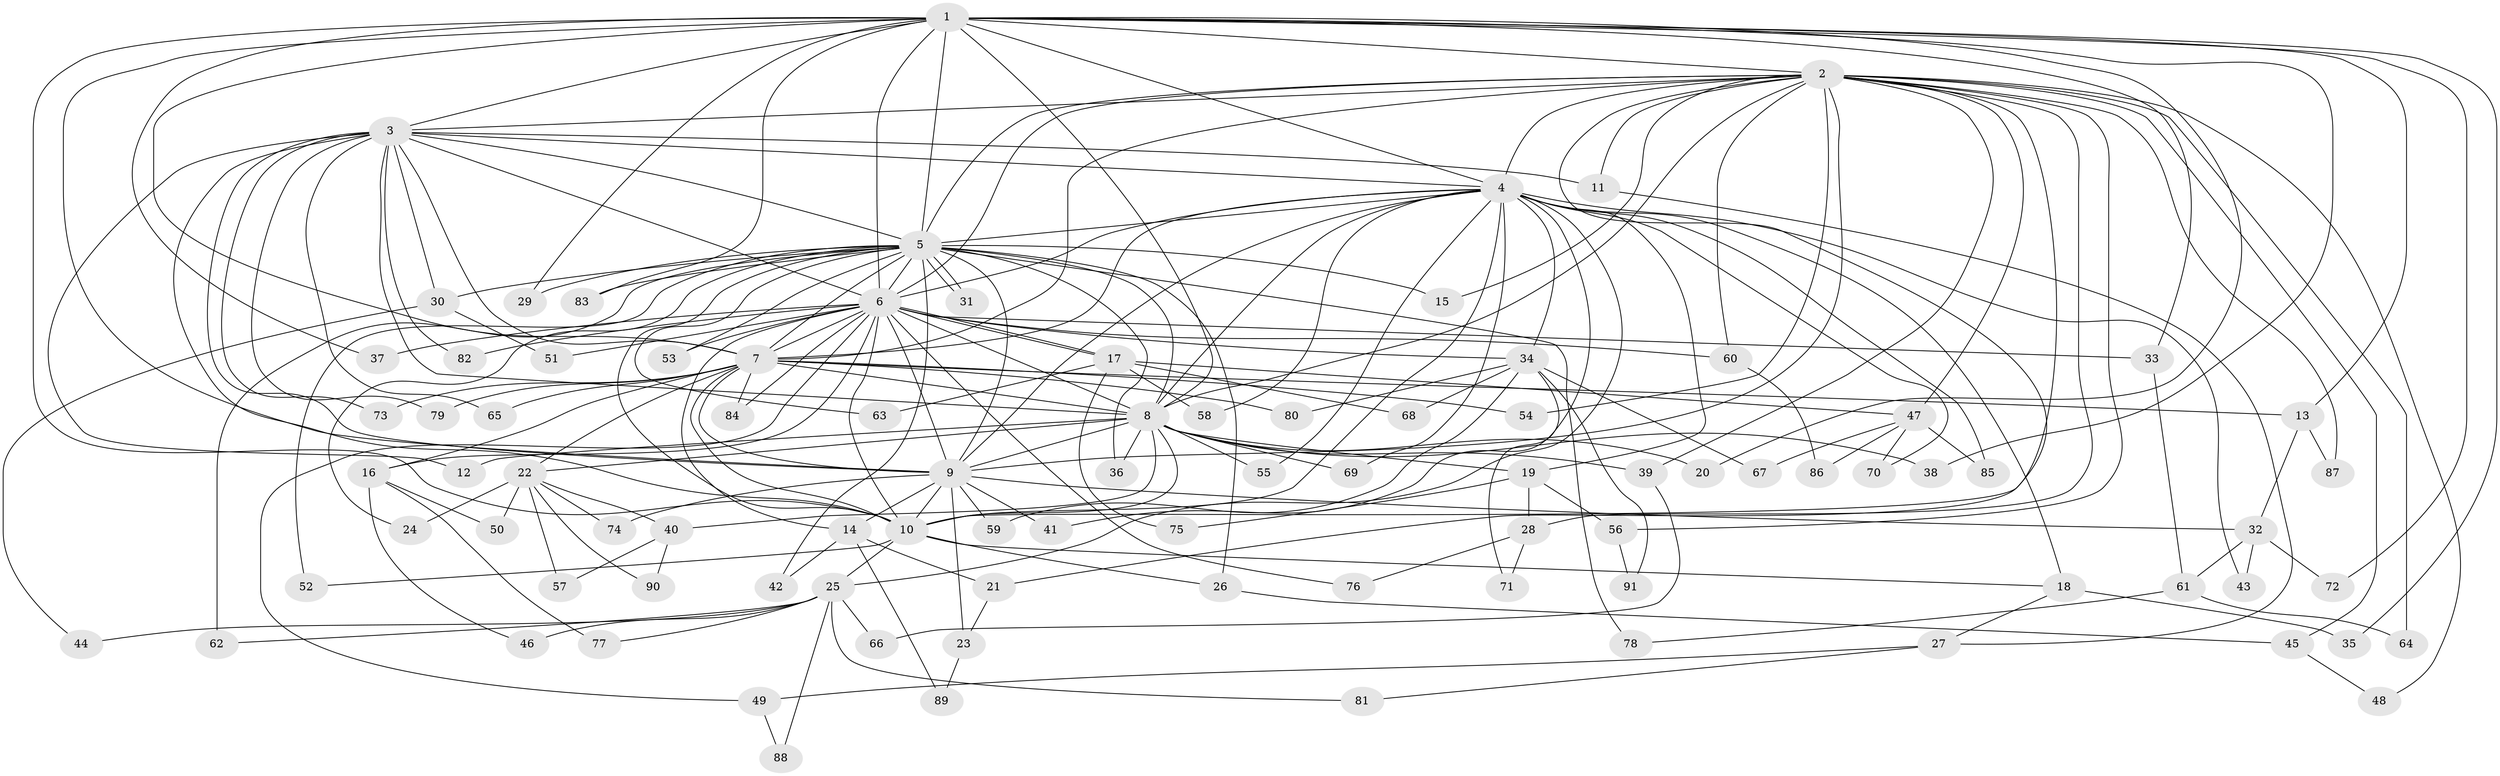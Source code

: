 // coarse degree distribution, {20: 0.014492753623188406, 21: 0.014492753623188406, 16: 0.014492753623188406, 19: 0.028985507246376812, 22: 0.014492753623188406, 17: 0.028985507246376812, 14: 0.014492753623188406, 3: 0.14492753623188406, 2: 0.5507246376811594, 4: 0.043478260869565216, 5: 0.043478260869565216, 7: 0.014492753623188406, 6: 0.043478260869565216, 9: 0.014492753623188406, 8: 0.014492753623188406}
// Generated by graph-tools (version 1.1) at 2025/23/03/03/25 07:23:47]
// undirected, 91 vertices, 207 edges
graph export_dot {
graph [start="1"]
  node [color=gray90,style=filled];
  1;
  2;
  3;
  4;
  5;
  6;
  7;
  8;
  9;
  10;
  11;
  12;
  13;
  14;
  15;
  16;
  17;
  18;
  19;
  20;
  21;
  22;
  23;
  24;
  25;
  26;
  27;
  28;
  29;
  30;
  31;
  32;
  33;
  34;
  35;
  36;
  37;
  38;
  39;
  40;
  41;
  42;
  43;
  44;
  45;
  46;
  47;
  48;
  49;
  50;
  51;
  52;
  53;
  54;
  55;
  56;
  57;
  58;
  59;
  60;
  61;
  62;
  63;
  64;
  65;
  66;
  67;
  68;
  69;
  70;
  71;
  72;
  73;
  74;
  75;
  76;
  77;
  78;
  79;
  80;
  81;
  82;
  83;
  84;
  85;
  86;
  87;
  88;
  89;
  90;
  91;
  1 -- 2;
  1 -- 3;
  1 -- 4;
  1 -- 5;
  1 -- 6;
  1 -- 7;
  1 -- 8;
  1 -- 9;
  1 -- 10;
  1 -- 13;
  1 -- 20;
  1 -- 29;
  1 -- 33;
  1 -- 35;
  1 -- 37;
  1 -- 38;
  1 -- 72;
  1 -- 83;
  2 -- 3;
  2 -- 4;
  2 -- 5;
  2 -- 6;
  2 -- 7;
  2 -- 8;
  2 -- 9;
  2 -- 10;
  2 -- 11;
  2 -- 15;
  2 -- 21;
  2 -- 28;
  2 -- 39;
  2 -- 45;
  2 -- 47;
  2 -- 48;
  2 -- 54;
  2 -- 56;
  2 -- 60;
  2 -- 64;
  2 -- 87;
  3 -- 4;
  3 -- 5;
  3 -- 6;
  3 -- 7;
  3 -- 8;
  3 -- 9;
  3 -- 10;
  3 -- 11;
  3 -- 12;
  3 -- 30;
  3 -- 65;
  3 -- 73;
  3 -- 79;
  3 -- 82;
  4 -- 5;
  4 -- 6;
  4 -- 7;
  4 -- 8;
  4 -- 9;
  4 -- 10;
  4 -- 18;
  4 -- 19;
  4 -- 25;
  4 -- 34;
  4 -- 41;
  4 -- 43;
  4 -- 55;
  4 -- 58;
  4 -- 69;
  4 -- 70;
  4 -- 85;
  5 -- 6;
  5 -- 7;
  5 -- 8;
  5 -- 9;
  5 -- 10;
  5 -- 15;
  5 -- 24;
  5 -- 26;
  5 -- 29;
  5 -- 30;
  5 -- 31;
  5 -- 31;
  5 -- 36;
  5 -- 42;
  5 -- 52;
  5 -- 53;
  5 -- 62;
  5 -- 63;
  5 -- 78;
  5 -- 83;
  6 -- 7;
  6 -- 8;
  6 -- 9;
  6 -- 10;
  6 -- 14;
  6 -- 16;
  6 -- 17;
  6 -- 17;
  6 -- 33;
  6 -- 34;
  6 -- 37;
  6 -- 49;
  6 -- 51;
  6 -- 53;
  6 -- 60;
  6 -- 76;
  6 -- 82;
  6 -- 84;
  7 -- 8;
  7 -- 9;
  7 -- 10;
  7 -- 13;
  7 -- 16;
  7 -- 22;
  7 -- 54;
  7 -- 65;
  7 -- 73;
  7 -- 79;
  7 -- 80;
  7 -- 84;
  8 -- 9;
  8 -- 10;
  8 -- 12;
  8 -- 19;
  8 -- 20;
  8 -- 22;
  8 -- 36;
  8 -- 38;
  8 -- 39;
  8 -- 40;
  8 -- 55;
  8 -- 69;
  9 -- 10;
  9 -- 14;
  9 -- 23;
  9 -- 32;
  9 -- 41;
  9 -- 59;
  9 -- 74;
  10 -- 18;
  10 -- 25;
  10 -- 26;
  10 -- 52;
  11 -- 27;
  13 -- 32;
  13 -- 87;
  14 -- 21;
  14 -- 42;
  14 -- 89;
  16 -- 46;
  16 -- 50;
  16 -- 77;
  17 -- 47;
  17 -- 58;
  17 -- 63;
  17 -- 68;
  17 -- 75;
  18 -- 27;
  18 -- 35;
  19 -- 28;
  19 -- 56;
  19 -- 75;
  21 -- 23;
  22 -- 24;
  22 -- 40;
  22 -- 50;
  22 -- 57;
  22 -- 74;
  22 -- 90;
  23 -- 89;
  25 -- 44;
  25 -- 46;
  25 -- 62;
  25 -- 66;
  25 -- 77;
  25 -- 81;
  25 -- 88;
  26 -- 45;
  27 -- 49;
  27 -- 81;
  28 -- 71;
  28 -- 76;
  30 -- 44;
  30 -- 51;
  32 -- 43;
  32 -- 61;
  32 -- 72;
  33 -- 61;
  34 -- 59;
  34 -- 67;
  34 -- 68;
  34 -- 71;
  34 -- 80;
  34 -- 91;
  39 -- 66;
  40 -- 57;
  40 -- 90;
  45 -- 48;
  47 -- 67;
  47 -- 70;
  47 -- 85;
  47 -- 86;
  49 -- 88;
  56 -- 91;
  60 -- 86;
  61 -- 64;
  61 -- 78;
}
